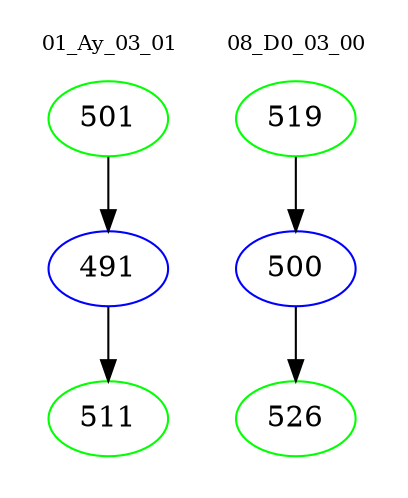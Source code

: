 digraph{
subgraph cluster_0 {
color = white
label = "01_Ay_03_01";
fontsize=10;
T0_501 [label="501", color="green"]
T0_501 -> T0_491 [color="black"]
T0_491 [label="491", color="blue"]
T0_491 -> T0_511 [color="black"]
T0_511 [label="511", color="green"]
}
subgraph cluster_1 {
color = white
label = "08_D0_03_00";
fontsize=10;
T1_519 [label="519", color="green"]
T1_519 -> T1_500 [color="black"]
T1_500 [label="500", color="blue"]
T1_500 -> T1_526 [color="black"]
T1_526 [label="526", color="green"]
}
}
